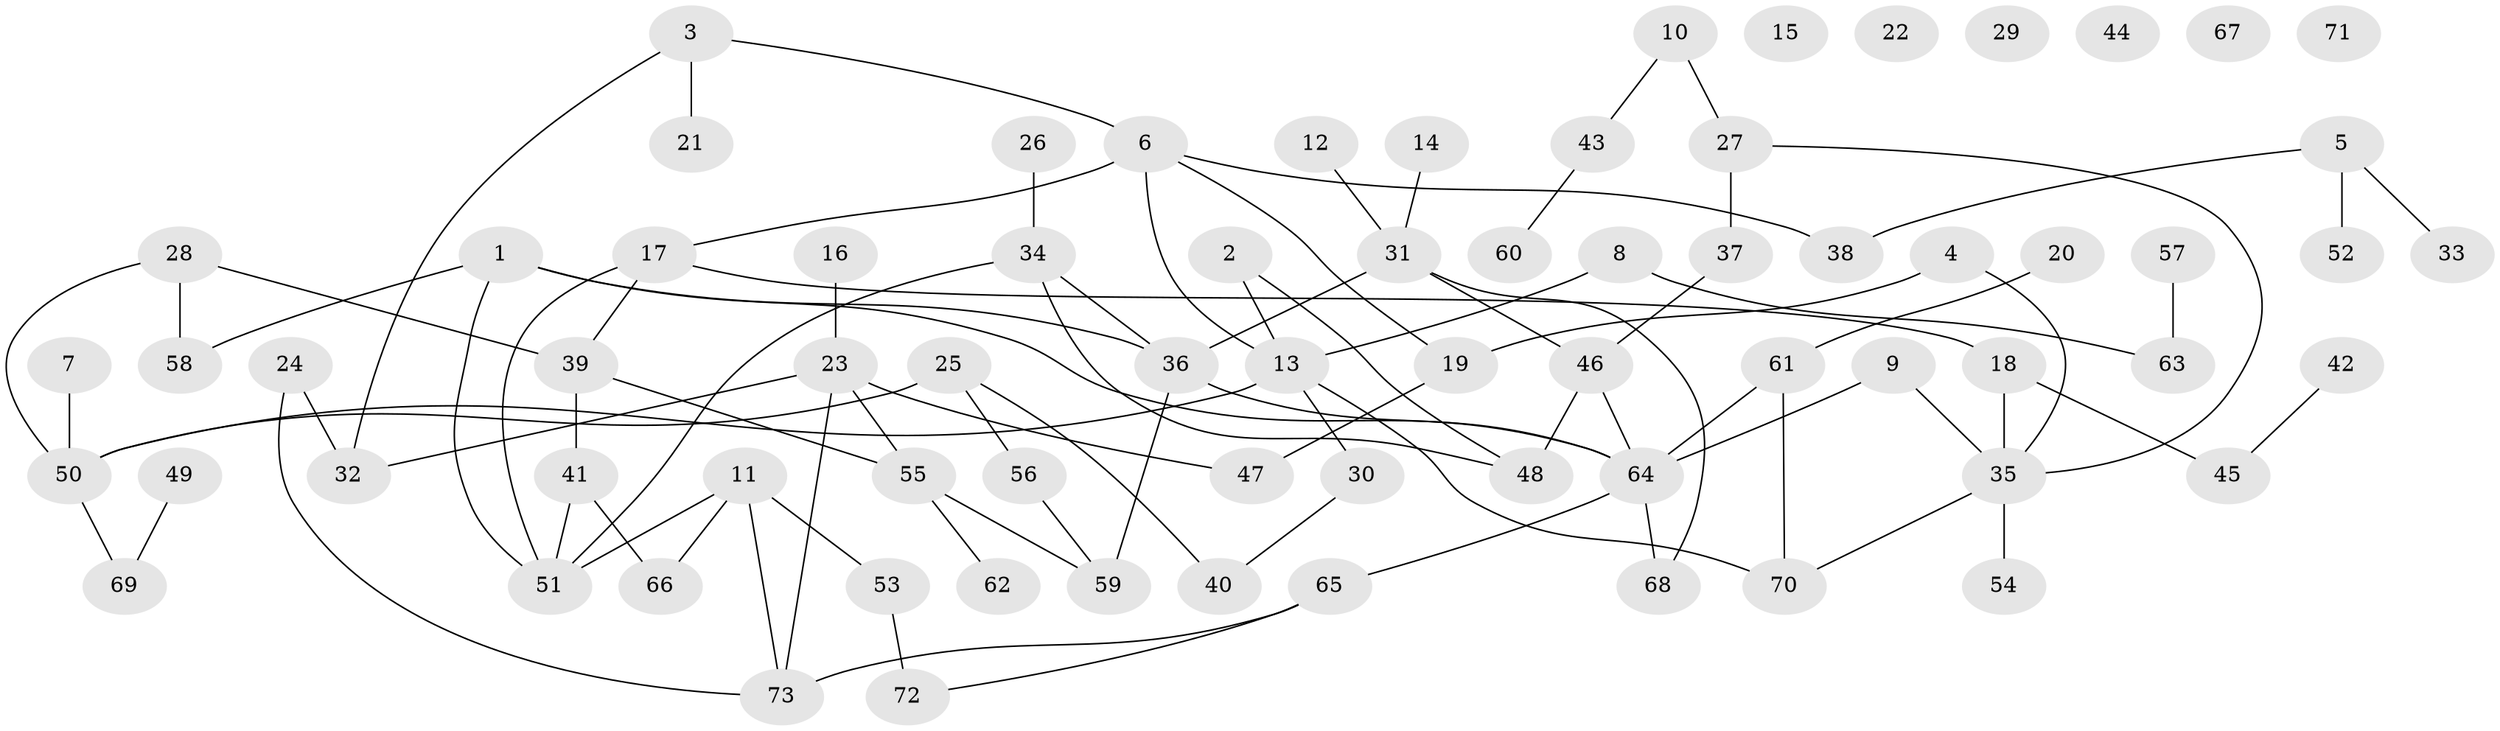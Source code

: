 // coarse degree distribution, {7: 0.1, 2: 0.16, 3: 0.22, 6: 0.04, 4: 0.08, 1: 0.24, 0: 0.12, 5: 0.04}
// Generated by graph-tools (version 1.1) at 2025/23/03/03/25 07:23:25]
// undirected, 73 vertices, 90 edges
graph export_dot {
graph [start="1"]
  node [color=gray90,style=filled];
  1;
  2;
  3;
  4;
  5;
  6;
  7;
  8;
  9;
  10;
  11;
  12;
  13;
  14;
  15;
  16;
  17;
  18;
  19;
  20;
  21;
  22;
  23;
  24;
  25;
  26;
  27;
  28;
  29;
  30;
  31;
  32;
  33;
  34;
  35;
  36;
  37;
  38;
  39;
  40;
  41;
  42;
  43;
  44;
  45;
  46;
  47;
  48;
  49;
  50;
  51;
  52;
  53;
  54;
  55;
  56;
  57;
  58;
  59;
  60;
  61;
  62;
  63;
  64;
  65;
  66;
  67;
  68;
  69;
  70;
  71;
  72;
  73;
  1 -- 36;
  1 -- 51;
  1 -- 58;
  1 -- 64;
  2 -- 13;
  2 -- 48;
  3 -- 6;
  3 -- 21;
  3 -- 32;
  4 -- 19;
  4 -- 35;
  5 -- 33;
  5 -- 38;
  5 -- 52;
  6 -- 13;
  6 -- 17;
  6 -- 19;
  6 -- 38;
  7 -- 50;
  8 -- 13;
  8 -- 63;
  9 -- 35;
  9 -- 64;
  10 -- 27;
  10 -- 43;
  11 -- 51;
  11 -- 53;
  11 -- 66;
  11 -- 73;
  12 -- 31;
  13 -- 30;
  13 -- 50;
  13 -- 70;
  14 -- 31;
  16 -- 23;
  17 -- 18;
  17 -- 39;
  17 -- 51;
  18 -- 35;
  18 -- 45;
  19 -- 47;
  20 -- 61;
  23 -- 32;
  23 -- 47;
  23 -- 55;
  23 -- 73;
  24 -- 32;
  24 -- 73;
  25 -- 40;
  25 -- 50;
  25 -- 56;
  26 -- 34;
  27 -- 35;
  27 -- 37;
  28 -- 39;
  28 -- 50;
  28 -- 58;
  30 -- 40;
  31 -- 36;
  31 -- 46;
  31 -- 68;
  34 -- 36;
  34 -- 48;
  34 -- 51;
  35 -- 54;
  35 -- 70;
  36 -- 59;
  36 -- 64;
  37 -- 46;
  39 -- 41;
  39 -- 55;
  41 -- 51;
  41 -- 66;
  42 -- 45;
  43 -- 60;
  46 -- 48;
  46 -- 64;
  49 -- 69;
  50 -- 69;
  53 -- 72;
  55 -- 59;
  55 -- 62;
  56 -- 59;
  57 -- 63;
  61 -- 64;
  61 -- 70;
  64 -- 65;
  64 -- 68;
  65 -- 72;
  65 -- 73;
}
